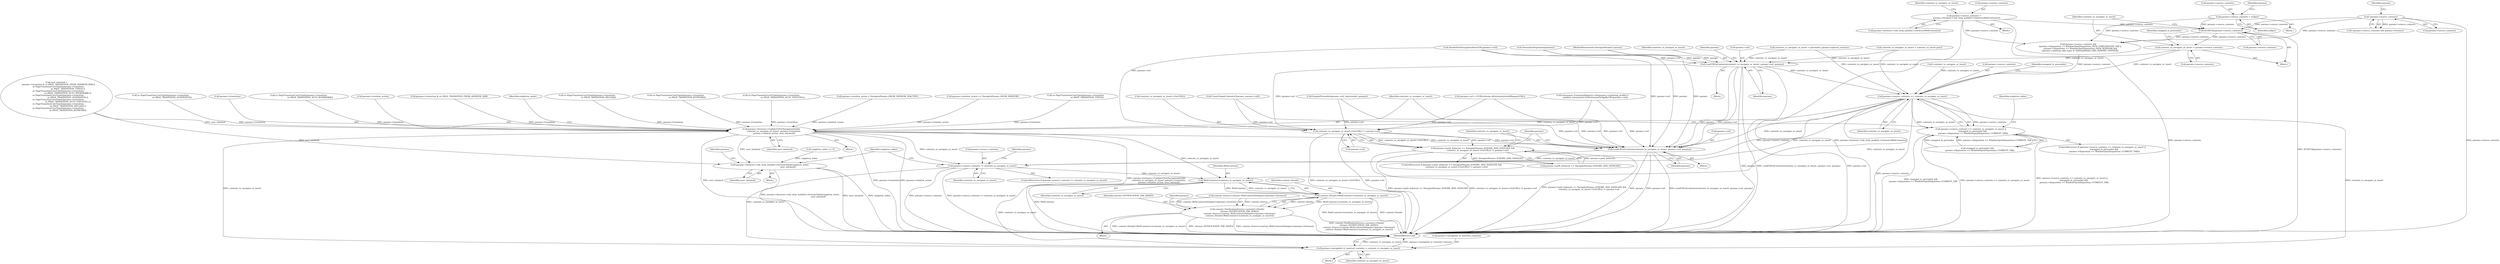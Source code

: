 digraph "0_Chrome_c552cd7b8a0862f6b3c8c6a07f98bda3721101eb_0@pointer" {
"1000434" [label="(Call,contents_to_navigate_or_insert = params->source_contents)"];
"1000430" [label="(Call,DCHECK(params->source_contents))"];
"1000187" [label="(Call,params->source_contents =\n        params->browser->tab_strip_model()->GetActiveWebContents())"];
"1000286" [label="(Call,params->source_contents = nullptr)"];
"1000179" [label="(Call,!params->source_contents)"];
"1000469" [label="(Call,LoadURLInContents(contents_to_navigate_or_insert, params->url, params))"];
"1000502" [label="(Call,params->source_contents == contents_to_navigate_or_insert)"];
"1000501" [label="(Call,params->source_contents == contents_to_navigate_or_insert ||\n      (swapped_in_prerender &&\n       params->disposition == WindowOpenDisposition::CURRENT_TAB))"];
"1000515" [label="(Call,params->browser->UpdateUIForNavigationInTab(\n        contents_to_navigate_or_insert, params->transition,\n        params->window_action, user_initiated))"];
"1000599" [label="(Call,LoadURLInContents(contents_to_navigate_or_insert, params->url, params))"];
"1000606" [label="(Call,params->source_contents != contents_to_navigate_or_insert)"];
"1000657" [label="(Call,WebContents>(contents_to_navigate_or_insert))"];
"1000655" [label="(Call,content::Details<WebContents>(contents_to_navigate_or_insert))"];
"1000646" [label="(Call,content::NotificationService::current()->Notify(\n        chrome::NOTIFICATION_TAB_ADDED,\n        content::Source<content::WebContentsDelegate>(params->browser),\n        content::Details<WebContents>(contents_to_navigate_or_insert)))"];
"1000660" [label="(Call,params->navigated_or_inserted_contents = contents_to_navigate_or_insert)"];
"1000612" [label="(Call,params->browser->tab_strip_model()->ActivateTabAt(singleton_index,\n                                                        user_initiated))"];
"1000593" [label="(Call,contents_to_navigate_or_insert->GetURL() != params->url)"];
"1000587" [label="(Call,params->path_behavior == NavigateParams::IGNORE_AND_NAVIGATE &&\n               contents_to_navigate_or_insert->GetURL() != params->url)"];
"1000419" [label="(Call,CreateTargetContents(*params, params->url))"];
"1000605" [label="(ControlStructure,if (params->source_contents != contents_to_navigate_or_insert))"];
"1000365" [label="(Call,ui::PageTransitionCoreTypeIs(params->transition,\n                                   ui::PAGE_TRANSITION_TYPED))"];
"1000588" [label="(Call,params->path_behavior == NavigateParams::IGNORE_AND_NAVIGATE)"];
"1000287" [label="(Call,params->source_contents)"];
"1000184" [label="(Identifier,params)"];
"1000606" [label="(Call,params->source_contents != contents_to_navigate_or_insert)"];
"1000194" [label="(Identifier,contents_to_navigate_or_insert)"];
"1000356" [label="(Call,user_initiated =\n      params->transition & ui::PAGE_TRANSITION_FROM_ADDRESS_BAR ||\n      ui::PageTransitionCoreTypeIs(params->transition,\n                                   ui::PAGE_TRANSITION_TYPED) ||\n      ui::PageTransitionCoreTypeIs(params->transition,\n                                   ui::PAGE_TRANSITION_AUTO_BOOKMARK) ||\n      ui::PageTransitionCoreTypeIs(params->transition,\n                                   ui::PAGE_TRANSITION_GENERATED) ||\n      ui::PageTransitionCoreTypeIs(params->transition,\n                                   ui::PAGE_TRANSITION_AUTO_TOPLEVEL) ||\n      ui::PageTransitionCoreTypeIs(params->transition,\n                                   ui::PAGE_TRANSITION_RELOAD) ||\n      ui::PageTransitionCoreTypeIs(params->transition,\n                                   ui::PAGE_TRANSITION_KEYWORD))"];
"1000431" [label="(Call,params->source_contents)"];
"1000186" [label="(Block,)"];
"1000507" [label="(Call,swapped_in_prerender &&\n       params->disposition == WindowOpenDisposition::CURRENT_TAB)"];
"1000377" [label="(Call,ui::PageTransitionCoreTypeIs(params->transition,\n                                   ui::PAGE_TRANSITION_GENERATED))"];
"1000608" [label="(Identifier,params)"];
"1000523" [label="(Identifier,user_initiated)"];
"1000188" [label="(Call,params->source_contents)"];
"1000645" [label="(Block,)"];
"1000187" [label="(Call,params->source_contents =\n        params->browser->tab_strip_model()->GetActiveWebContents())"];
"1000647" [label="(Identifier,chrome::NOTIFICATION_TAB_ADDED)"];
"1000611" [label="(Block,)"];
"1000601" [label="(Call,params->url)"];
"1000517" [label="(Call,params->transition)"];
"1000434" [label="(Call,contents_to_navigate_or_insert = params->source_contents)"];
"1000471" [label="(Call,params->url)"];
"1000527" [label="(Identifier,singleton_index)"];
"1000600" [label="(Identifier,contents_to_navigate_or_insert)"];
"1000508" [label="(Identifier,swapped_in_prerender)"];
"1000478" [label="(Call,params->source_contents &&\n      (params->disposition == WindowOpenDisposition::NEW_FOREGROUND_TAB ||\n       params->disposition == WindowOpenDisposition::NEW_WINDOW) &&\n      (params->tabstrip_add_types & TabStripModel::ADD_INHERIT_OPENER))"];
"1000435" [label="(Identifier,contents_to_navigate_or_insert)"];
"1000516" [label="(Identifier,contents_to_navigate_or_insert)"];
"1000450" [label="(Call,contents_to_navigate_or_insert = prerender_params.replaced_contents)"];
"1000662" [label="(Identifier,params)"];
"1000474" [label="(Identifier,params)"];
"1000657" [label="(Call,WebContents>(contents_to_navigate_or_insert))"];
"1000178" [label="(Call,!params->source_contents && params->browser)"];
"1000464" [label="(Call,HandleNonNavigationAboutURL(params->url))"];
"1000610" [label="(Identifier,contents_to_navigate_or_insert)"];
"1000371" [label="(Call,ui::PageTransitionCoreTypeIs(params->transition,\n                                   ui::PAGE_TRANSITION_AUTO_BOOKMARK))"];
"1000665" [label="(MethodReturn,void)"];
"1000646" [label="(Call,content::NotificationService::current()->Notify(\n        chrome::NOTIFICATION_TAB_ADDED,\n        content::Source<content::WebContentsDelegate>(params->browser),\n        content::Details<WebContents>(contents_to_navigate_or_insert)))"];
"1000286" [label="(Call,params->source_contents = nullptr)"];
"1000520" [label="(Call,params->window_action)"];
"1000359" [label="(Call,params->transition & ui::PAGE_TRANSITION_FROM_ADDRESS_BAR)"];
"1000613" [label="(Identifier,singleton_index)"];
"1000128" [label="(Call,extensions::ExtensionRegistry::Get(params->initiating_profile)->\n        enabled_extensions().GetExtensionOrAppByURL(params->url))"];
"1000648" [label="(Call,content::Source<content::WebContentsDelegate>(params->browser))"];
"1000470" [label="(Identifier,contents_to_navigate_or_insert)"];
"1000515" [label="(Call,params->browser->UpdateUIForNavigationInTab(\n        contents_to_navigate_or_insert, params->transition,\n        params->window_action, user_initiated))"];
"1000280" [label="(Block,)"];
"1000558" [label="(Call,singleton_index >= 0)"];
"1000290" [label="(Identifier,nullptr)"];
"1000502" [label="(Call,params->source_contents == contents_to_navigate_or_insert)"];
"1000514" [label="(Block,)"];
"1000559" [label="(Identifier,singleton_index)"];
"1000425" [label="(Call,contents_to_navigate_or_insert = contents_to_insert.get())"];
"1000309" [label="(Call,NormalizeDisposition(params))"];
"1000587" [label="(Call,params->path_behavior == NavigateParams::IGNORE_AND_NAVIGATE &&\n               contents_to_navigate_or_insert->GetURL() != params->url)"];
"1000594" [label="(Call,contents_to_navigate_or_insert->GetURL())"];
"1000436" [label="(Call,params->source_contents)"];
"1000389" [label="(Call,ui::PageTransitionCoreTypeIs(params->transition,\n                                   ui::PAGE_TRANSITION_RELOAD))"];
"1000430" [label="(Call,DCHECK(params->source_contents))"];
"1000394" [label="(Call,ui::PageTransitionCoreTypeIs(params->transition,\n                                   ui::PAGE_TRANSITION_KEYWORD))"];
"1000383" [label="(Call,ui::PageTransitionCoreTypeIs(params->transition,\n                                   ui::PAGE_TRANSITION_AUTO_TOPLEVEL))"];
"1000607" [label="(Call,params->source_contents)"];
"1000480" [label="(Identifier,params)"];
"1000595" [label="(Call,params->url)"];
"1000429" [label="(Block,)"];
"1000586" [label="(ControlStructure,if (params->path_behavior == NavigateParams::IGNORE_AND_NAVIGATE &&\n               contents_to_navigate_or_insert->GetURL() != params->url))"];
"1000469" [label="(Call,LoadURLInContents(contents_to_navigate_or_insert, params->url, params))"];
"1000179" [label="(Call,!params->source_contents)"];
"1000593" [label="(Call,contents_to_navigate_or_insert->GetURL() != params->url)"];
"1000612" [label="(Call,params->browser->tab_strip_model()->ActivateTabAt(singleton_index,\n                                                        user_initiated))"];
"1000604" [label="(Identifier,params)"];
"1000642" [label="(Identifier,params)"];
"1000614" [label="(Identifier,user_initiated)"];
"1000404" [label="(Call,!contents_to_navigate_or_insert)"];
"1000656" [label="(Identifier,content::Details)"];
"1000102" [label="(Block,)"];
"1000618" [label="(Identifier,params)"];
"1000500" [label="(ControlStructure,if (params->source_contents == contents_to_navigate_or_insert ||\n      (swapped_in_prerender &&\n       params->disposition == WindowOpenDisposition::CURRENT_TAB)))"];
"1000599" [label="(Call,LoadURLInContents(contents_to_navigate_or_insert, params->url, params))"];
"1000659" [label="(Identifier,contents_to_navigate_or_insert)"];
"1000664" [label="(Identifier,contents_to_navigate_or_insert)"];
"1000660" [label="(Call,params->navigated_or_inserted_contents = contents_to_navigate_or_insert)"];
"1000180" [label="(Call,params->source_contents)"];
"1000101" [label="(MethodParameterIn,NavigateParams* params)"];
"1000442" [label="(Call,SwapInPrerender(params->url, &prerender_params))"];
"1000506" [label="(Identifier,contents_to_navigate_or_insert)"];
"1000441" [label="(Identifier,swapped_in_prerender)"];
"1000655" [label="(Call,content::Details<WebContents>(contents_to_navigate_or_insert))"];
"1000136" [label="(Call,params->url = GURL(chrome::kExtensionInvalidRequestURL))"];
"1000191" [label="(Call,params->browser->tab_strip_model()->GetActiveWebContents())"];
"1000350" [label="(Call,params->window_action = NavigateParams::SHOW_WINDOW_INACTIVE)"];
"1000293" [label="(Identifier,params)"];
"1000503" [label="(Call,params->source_contents)"];
"1000658" [label="(Identifier,WebContents)"];
"1000661" [label="(Call,params->navigated_or_inserted_contents)"];
"1000468" [label="(Block,)"];
"1000501" [label="(Call,params->source_contents == contents_to_navigate_or_insert ||\n      (swapped_in_prerender &&\n       params->disposition == WindowOpenDisposition::CURRENT_TAB))"];
"1000333" [label="(Call,params->window_action == NavigateParams::SHOW_WINDOW)"];
"1000598" [label="(Block,)"];
"1000434" -> "1000429"  [label="AST: "];
"1000434" -> "1000436"  [label="CFG: "];
"1000435" -> "1000434"  [label="AST: "];
"1000436" -> "1000434"  [label="AST: "];
"1000441" -> "1000434"  [label="CFG: "];
"1000430" -> "1000434"  [label="DDG: params->source_contents"];
"1000434" -> "1000469"  [label="DDG: contents_to_navigate_or_insert"];
"1000434" -> "1000502"  [label="DDG: contents_to_navigate_or_insert"];
"1000430" -> "1000429"  [label="AST: "];
"1000430" -> "1000431"  [label="CFG: "];
"1000431" -> "1000430"  [label="AST: "];
"1000435" -> "1000430"  [label="CFG: "];
"1000430" -> "1000665"  [label="DDG: DCHECK(params->source_contents)"];
"1000187" -> "1000430"  [label="DDG: params->source_contents"];
"1000286" -> "1000430"  [label="DDG: params->source_contents"];
"1000179" -> "1000430"  [label="DDG: params->source_contents"];
"1000430" -> "1000478"  [label="DDG: params->source_contents"];
"1000187" -> "1000186"  [label="AST: "];
"1000187" -> "1000191"  [label="CFG: "];
"1000188" -> "1000187"  [label="AST: "];
"1000191" -> "1000187"  [label="AST: "];
"1000194" -> "1000187"  [label="CFG: "];
"1000187" -> "1000665"  [label="DDG: params->source_contents"];
"1000187" -> "1000665"  [label="DDG: params->browser->tab_strip_model()->GetActiveWebContents()"];
"1000187" -> "1000478"  [label="DDG: params->source_contents"];
"1000286" -> "1000280"  [label="AST: "];
"1000286" -> "1000290"  [label="CFG: "];
"1000287" -> "1000286"  [label="AST: "];
"1000290" -> "1000286"  [label="AST: "];
"1000293" -> "1000286"  [label="CFG: "];
"1000286" -> "1000478"  [label="DDG: params->source_contents"];
"1000179" -> "1000178"  [label="AST: "];
"1000179" -> "1000180"  [label="CFG: "];
"1000180" -> "1000179"  [label="AST: "];
"1000184" -> "1000179"  [label="CFG: "];
"1000178" -> "1000179"  [label="CFG: "];
"1000179" -> "1000665"  [label="DDG: params->source_contents"];
"1000179" -> "1000178"  [label="DDG: params->source_contents"];
"1000179" -> "1000478"  [label="DDG: params->source_contents"];
"1000469" -> "1000468"  [label="AST: "];
"1000469" -> "1000474"  [label="CFG: "];
"1000470" -> "1000469"  [label="AST: "];
"1000471" -> "1000469"  [label="AST: "];
"1000474" -> "1000469"  [label="AST: "];
"1000480" -> "1000469"  [label="CFG: "];
"1000469" -> "1000665"  [label="DDG: params"];
"1000469" -> "1000665"  [label="DDG: LoadURLInContents(contents_to_navigate_or_insert, params->url, params)"];
"1000469" -> "1000665"  [label="DDG: params->url"];
"1000425" -> "1000469"  [label="DDG: contents_to_navigate_or_insert"];
"1000450" -> "1000469"  [label="DDG: contents_to_navigate_or_insert"];
"1000464" -> "1000469"  [label="DDG: params->url"];
"1000309" -> "1000469"  [label="DDG: params"];
"1000101" -> "1000469"  [label="DDG: params"];
"1000469" -> "1000502"  [label="DDG: contents_to_navigate_or_insert"];
"1000469" -> "1000593"  [label="DDG: params->url"];
"1000469" -> "1000599"  [label="DDG: params->url"];
"1000469" -> "1000599"  [label="DDG: params"];
"1000502" -> "1000501"  [label="AST: "];
"1000502" -> "1000506"  [label="CFG: "];
"1000503" -> "1000502"  [label="AST: "];
"1000506" -> "1000502"  [label="AST: "];
"1000508" -> "1000502"  [label="CFG: "];
"1000501" -> "1000502"  [label="CFG: "];
"1000502" -> "1000665"  [label="DDG: params->source_contents"];
"1000502" -> "1000501"  [label="DDG: params->source_contents"];
"1000502" -> "1000501"  [label="DDG: contents_to_navigate_or_insert"];
"1000478" -> "1000502"  [label="DDG: params->source_contents"];
"1000404" -> "1000502"  [label="DDG: contents_to_navigate_or_insert"];
"1000425" -> "1000502"  [label="DDG: contents_to_navigate_or_insert"];
"1000450" -> "1000502"  [label="DDG: contents_to_navigate_or_insert"];
"1000502" -> "1000515"  [label="DDG: contents_to_navigate_or_insert"];
"1000502" -> "1000599"  [label="DDG: contents_to_navigate_or_insert"];
"1000502" -> "1000606"  [label="DDG: params->source_contents"];
"1000502" -> "1000606"  [label="DDG: contents_to_navigate_or_insert"];
"1000502" -> "1000657"  [label="DDG: contents_to_navigate_or_insert"];
"1000502" -> "1000660"  [label="DDG: contents_to_navigate_or_insert"];
"1000501" -> "1000500"  [label="AST: "];
"1000501" -> "1000507"  [label="CFG: "];
"1000507" -> "1000501"  [label="AST: "];
"1000516" -> "1000501"  [label="CFG: "];
"1000527" -> "1000501"  [label="CFG: "];
"1000501" -> "1000665"  [label="DDG: swapped_in_prerender &&\n       params->disposition == WindowOpenDisposition::CURRENT_TAB"];
"1000501" -> "1000665"  [label="DDG: params->source_contents == contents_to_navigate_or_insert"];
"1000501" -> "1000665"  [label="DDG: params->source_contents == contents_to_navigate_or_insert ||\n      (swapped_in_prerender &&\n       params->disposition == WindowOpenDisposition::CURRENT_TAB)"];
"1000507" -> "1000501"  [label="DDG: swapped_in_prerender"];
"1000507" -> "1000501"  [label="DDG: params->disposition == WindowOpenDisposition::CURRENT_TAB"];
"1000515" -> "1000514"  [label="AST: "];
"1000515" -> "1000523"  [label="CFG: "];
"1000516" -> "1000515"  [label="AST: "];
"1000517" -> "1000515"  [label="AST: "];
"1000520" -> "1000515"  [label="AST: "];
"1000523" -> "1000515"  [label="AST: "];
"1000559" -> "1000515"  [label="CFG: "];
"1000515" -> "1000665"  [label="DDG: params->window_action"];
"1000515" -> "1000665"  [label="DDG: params->browser->UpdateUIForNavigationInTab(\n        contents_to_navigate_or_insert, params->transition,\n        params->window_action, user_initiated)"];
"1000515" -> "1000665"  [label="DDG: user_initiated"];
"1000515" -> "1000665"  [label="DDG: params->transition"];
"1000383" -> "1000515"  [label="DDG: params->transition"];
"1000365" -> "1000515"  [label="DDG: params->transition"];
"1000389" -> "1000515"  [label="DDG: params->transition"];
"1000371" -> "1000515"  [label="DDG: params->transition"];
"1000394" -> "1000515"  [label="DDG: params->transition"];
"1000359" -> "1000515"  [label="DDG: params->transition"];
"1000377" -> "1000515"  [label="DDG: params->transition"];
"1000333" -> "1000515"  [label="DDG: params->window_action"];
"1000350" -> "1000515"  [label="DDG: params->window_action"];
"1000356" -> "1000515"  [label="DDG: user_initiated"];
"1000515" -> "1000599"  [label="DDG: contents_to_navigate_or_insert"];
"1000515" -> "1000606"  [label="DDG: contents_to_navigate_or_insert"];
"1000515" -> "1000612"  [label="DDG: user_initiated"];
"1000515" -> "1000657"  [label="DDG: contents_to_navigate_or_insert"];
"1000515" -> "1000660"  [label="DDG: contents_to_navigate_or_insert"];
"1000599" -> "1000598"  [label="AST: "];
"1000599" -> "1000604"  [label="CFG: "];
"1000600" -> "1000599"  [label="AST: "];
"1000601" -> "1000599"  [label="AST: "];
"1000604" -> "1000599"  [label="AST: "];
"1000608" -> "1000599"  [label="CFG: "];
"1000599" -> "1000665"  [label="DDG: LoadURLInContents(contents_to_navigate_or_insert, params->url, params)"];
"1000599" -> "1000665"  [label="DDG: params"];
"1000599" -> "1000665"  [label="DDG: params->url"];
"1000128" -> "1000599"  [label="DDG: params->url"];
"1000419" -> "1000599"  [label="DDG: params->url"];
"1000136" -> "1000599"  [label="DDG: params->url"];
"1000442" -> "1000599"  [label="DDG: params->url"];
"1000593" -> "1000599"  [label="DDG: params->url"];
"1000464" -> "1000599"  [label="DDG: params->url"];
"1000309" -> "1000599"  [label="DDG: params"];
"1000101" -> "1000599"  [label="DDG: params"];
"1000599" -> "1000606"  [label="DDG: contents_to_navigate_or_insert"];
"1000606" -> "1000605"  [label="AST: "];
"1000606" -> "1000610"  [label="CFG: "];
"1000607" -> "1000606"  [label="AST: "];
"1000610" -> "1000606"  [label="AST: "];
"1000613" -> "1000606"  [label="CFG: "];
"1000642" -> "1000606"  [label="CFG: "];
"1000606" -> "1000665"  [label="DDG: params->source_contents"];
"1000606" -> "1000665"  [label="DDG: params->source_contents != contents_to_navigate_or_insert"];
"1000606" -> "1000657"  [label="DDG: contents_to_navigate_or_insert"];
"1000606" -> "1000660"  [label="DDG: contents_to_navigate_or_insert"];
"1000657" -> "1000655"  [label="AST: "];
"1000657" -> "1000659"  [label="CFG: "];
"1000658" -> "1000657"  [label="AST: "];
"1000659" -> "1000657"  [label="AST: "];
"1000655" -> "1000657"  [label="CFG: "];
"1000657" -> "1000665"  [label="DDG: WebContents"];
"1000657" -> "1000655"  [label="DDG: WebContents"];
"1000657" -> "1000655"  [label="DDG: contents_to_navigate_or_insert"];
"1000657" -> "1000660"  [label="DDG: contents_to_navigate_or_insert"];
"1000655" -> "1000646"  [label="AST: "];
"1000656" -> "1000655"  [label="AST: "];
"1000646" -> "1000655"  [label="CFG: "];
"1000655" -> "1000665"  [label="DDG: content::Details"];
"1000655" -> "1000665"  [label="DDG: WebContents>(contents_to_navigate_or_insert)"];
"1000655" -> "1000646"  [label="DDG: content::Details"];
"1000655" -> "1000646"  [label="DDG: WebContents>(contents_to_navigate_or_insert)"];
"1000646" -> "1000645"  [label="AST: "];
"1000647" -> "1000646"  [label="AST: "];
"1000648" -> "1000646"  [label="AST: "];
"1000662" -> "1000646"  [label="CFG: "];
"1000646" -> "1000665"  [label="DDG: content::NotificationService::current()->Notify(\n        chrome::NOTIFICATION_TAB_ADDED,\n        content::Source<content::WebContentsDelegate>(params->browser),\n        content::Details<WebContents>(contents_to_navigate_or_insert))"];
"1000646" -> "1000665"  [label="DDG: content::Details<WebContents>(contents_to_navigate_or_insert)"];
"1000646" -> "1000665"  [label="DDG: chrome::NOTIFICATION_TAB_ADDED"];
"1000646" -> "1000665"  [label="DDG: content::Source<content::WebContentsDelegate>(params->browser)"];
"1000648" -> "1000646"  [label="DDG: content::Source"];
"1000648" -> "1000646"  [label="DDG: content::WebContentsDelegate>(params->browser)"];
"1000660" -> "1000102"  [label="AST: "];
"1000660" -> "1000664"  [label="CFG: "];
"1000661" -> "1000660"  [label="AST: "];
"1000664" -> "1000660"  [label="AST: "];
"1000665" -> "1000660"  [label="CFG: "];
"1000660" -> "1000665"  [label="DDG: contents_to_navigate_or_insert"];
"1000660" -> "1000665"  [label="DDG: params->navigated_or_inserted_contents"];
"1000612" -> "1000611"  [label="AST: "];
"1000612" -> "1000614"  [label="CFG: "];
"1000613" -> "1000612"  [label="AST: "];
"1000614" -> "1000612"  [label="AST: "];
"1000618" -> "1000612"  [label="CFG: "];
"1000612" -> "1000665"  [label="DDG: user_initiated"];
"1000612" -> "1000665"  [label="DDG: singleton_index"];
"1000612" -> "1000665"  [label="DDG: params->browser->tab_strip_model()->ActivateTabAt(singleton_index,\n                                                        user_initiated)"];
"1000558" -> "1000612"  [label="DDG: singleton_index"];
"1000356" -> "1000612"  [label="DDG: user_initiated"];
"1000593" -> "1000587"  [label="AST: "];
"1000593" -> "1000595"  [label="CFG: "];
"1000594" -> "1000593"  [label="AST: "];
"1000595" -> "1000593"  [label="AST: "];
"1000587" -> "1000593"  [label="CFG: "];
"1000593" -> "1000665"  [label="DDG: params->url"];
"1000593" -> "1000665"  [label="DDG: contents_to_navigate_or_insert->GetURL()"];
"1000593" -> "1000587"  [label="DDG: contents_to_navigate_or_insert->GetURL()"];
"1000593" -> "1000587"  [label="DDG: params->url"];
"1000128" -> "1000593"  [label="DDG: params->url"];
"1000419" -> "1000593"  [label="DDG: params->url"];
"1000136" -> "1000593"  [label="DDG: params->url"];
"1000442" -> "1000593"  [label="DDG: params->url"];
"1000464" -> "1000593"  [label="DDG: params->url"];
"1000587" -> "1000586"  [label="AST: "];
"1000587" -> "1000588"  [label="CFG: "];
"1000588" -> "1000587"  [label="AST: "];
"1000600" -> "1000587"  [label="CFG: "];
"1000608" -> "1000587"  [label="CFG: "];
"1000587" -> "1000665"  [label="DDG: params->path_behavior == NavigateParams::IGNORE_AND_NAVIGATE"];
"1000587" -> "1000665"  [label="DDG: params->path_behavior == NavigateParams::IGNORE_AND_NAVIGATE &&\n               contents_to_navigate_or_insert->GetURL() != params->url"];
"1000587" -> "1000665"  [label="DDG: contents_to_navigate_or_insert->GetURL() != params->url"];
"1000588" -> "1000587"  [label="DDG: params->path_behavior"];
"1000588" -> "1000587"  [label="DDG: NavigateParams::IGNORE_AND_NAVIGATE"];
}
